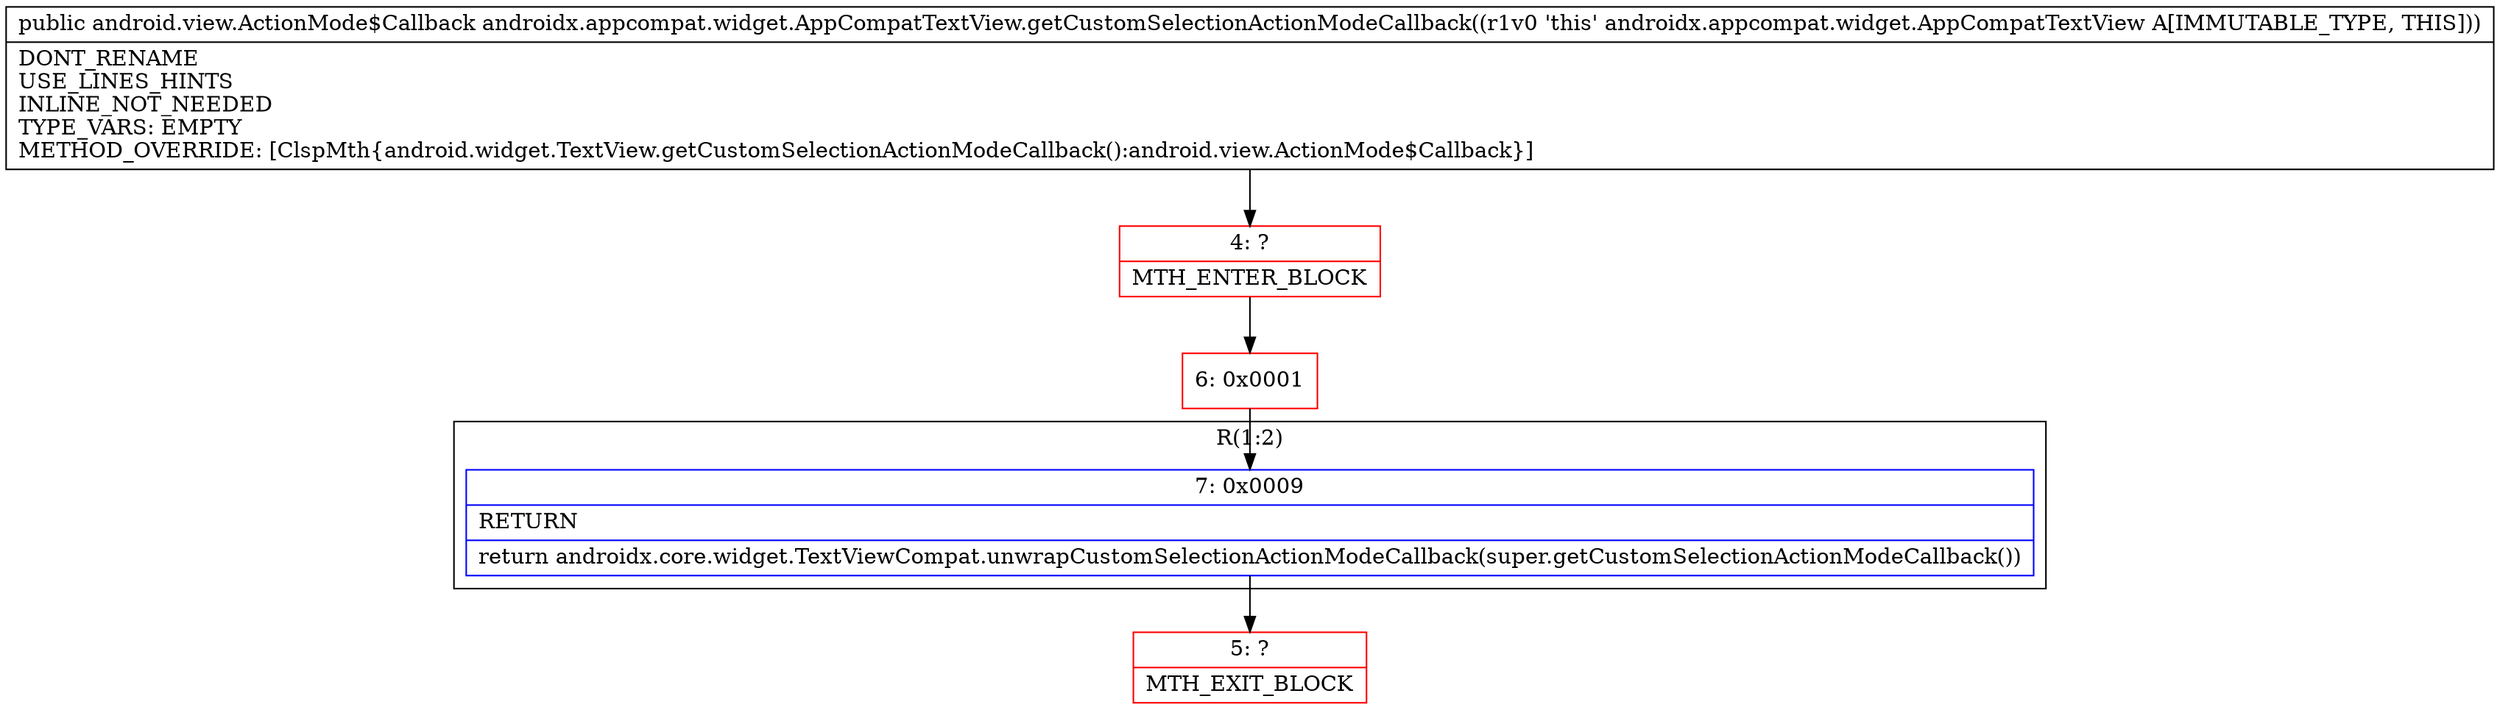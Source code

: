 digraph "CFG forandroidx.appcompat.widget.AppCompatTextView.getCustomSelectionActionModeCallback()Landroid\/view\/ActionMode$Callback;" {
subgraph cluster_Region_291382308 {
label = "R(1:2)";
node [shape=record,color=blue];
Node_7 [shape=record,label="{7\:\ 0x0009|RETURN\l|return androidx.core.widget.TextViewCompat.unwrapCustomSelectionActionModeCallback(super.getCustomSelectionActionModeCallback())\l}"];
}
Node_4 [shape=record,color=red,label="{4\:\ ?|MTH_ENTER_BLOCK\l}"];
Node_6 [shape=record,color=red,label="{6\:\ 0x0001}"];
Node_5 [shape=record,color=red,label="{5\:\ ?|MTH_EXIT_BLOCK\l}"];
MethodNode[shape=record,label="{public android.view.ActionMode$Callback androidx.appcompat.widget.AppCompatTextView.getCustomSelectionActionModeCallback((r1v0 'this' androidx.appcompat.widget.AppCompatTextView A[IMMUTABLE_TYPE, THIS]))  | DONT_RENAME\lUSE_LINES_HINTS\lINLINE_NOT_NEEDED\lTYPE_VARS: EMPTY\lMETHOD_OVERRIDE: [ClspMth\{android.widget.TextView.getCustomSelectionActionModeCallback():android.view.ActionMode$Callback\}]\l}"];
MethodNode -> Node_4;Node_7 -> Node_5;
Node_4 -> Node_6;
Node_6 -> Node_7;
}

